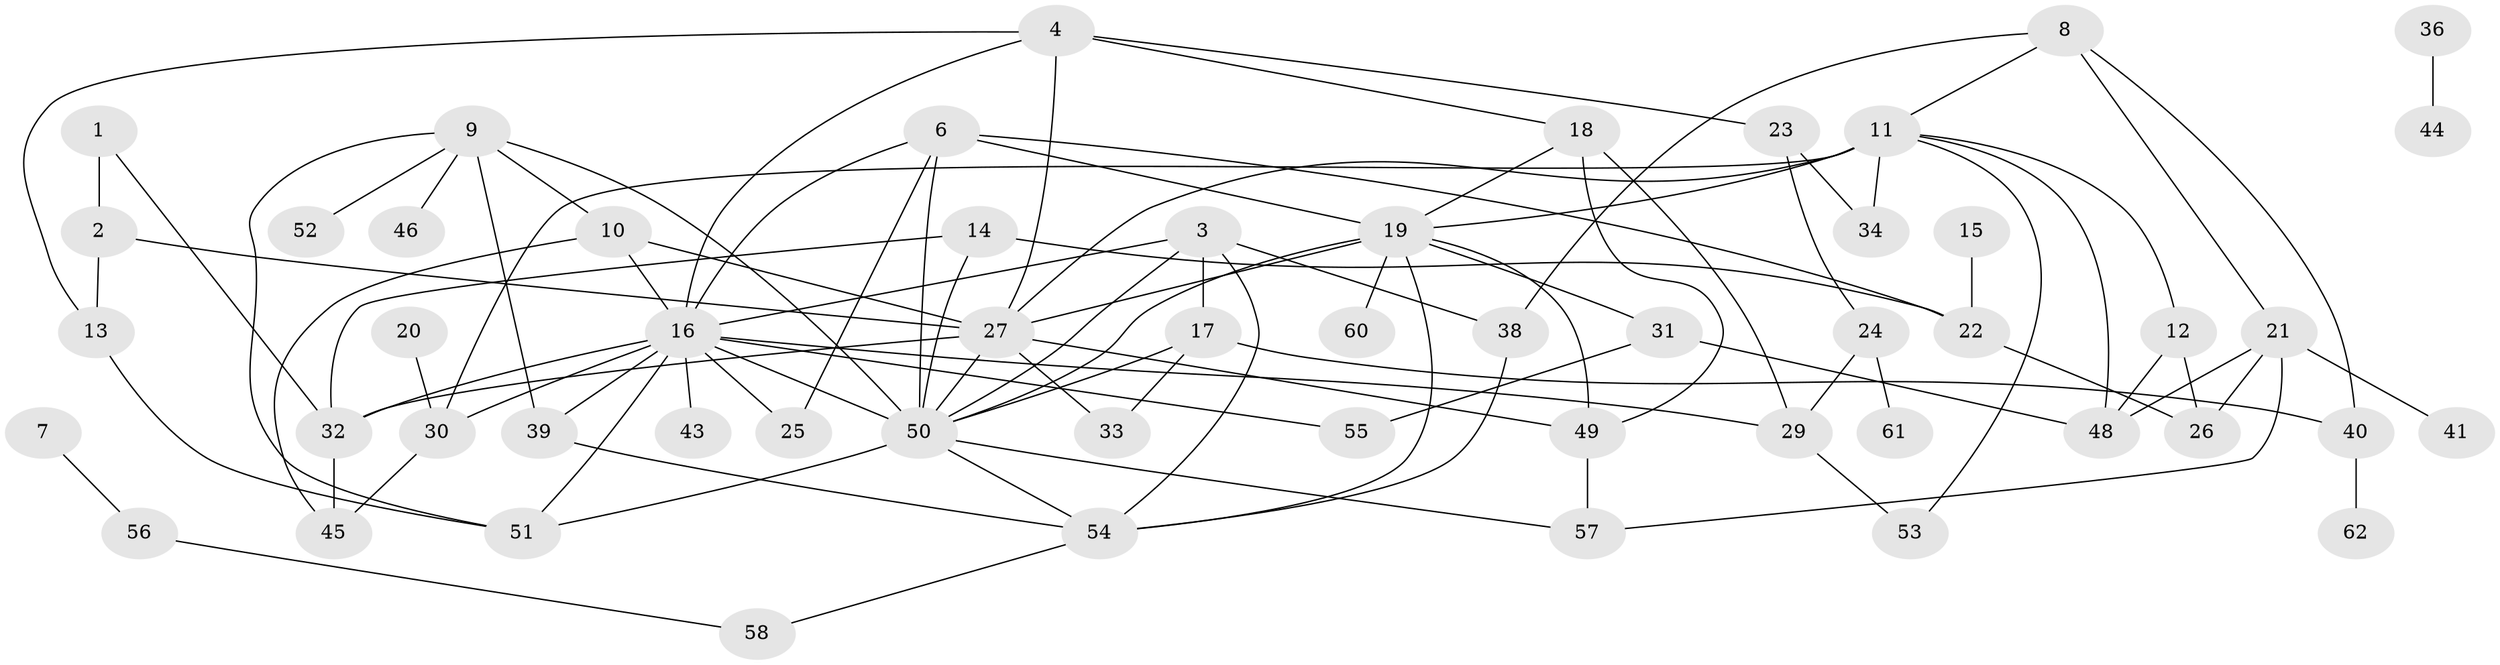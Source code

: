 // original degree distribution, {1: 0.20967741935483872, 2: 0.22580645161290322, 5: 0.10483870967741936, 0: 0.056451612903225805, 4: 0.14516129032258066, 6: 0.03225806451612903, 3: 0.20967741935483872, 7: 0.008064516129032258, 8: 0.008064516129032258}
// Generated by graph-tools (version 1.1) at 2025/47/03/04/25 22:47:58]
// undirected, 55 vertices, 97 edges
graph export_dot {
  node [color=gray90,style=filled];
  1;
  2;
  3;
  4;
  6;
  7;
  8;
  9;
  10;
  11;
  12;
  13;
  14;
  15;
  16;
  17;
  18;
  19;
  20;
  21;
  22;
  23;
  24;
  25;
  26;
  27;
  29;
  30;
  31;
  32;
  33;
  34;
  36;
  38;
  39;
  40;
  41;
  43;
  44;
  45;
  46;
  48;
  49;
  50;
  51;
  52;
  53;
  54;
  55;
  56;
  57;
  58;
  60;
  61;
  62;
  1 -- 2 [weight=2.0];
  1 -- 32 [weight=1.0];
  2 -- 13 [weight=1.0];
  2 -- 27 [weight=1.0];
  3 -- 16 [weight=1.0];
  3 -- 17 [weight=1.0];
  3 -- 38 [weight=1.0];
  3 -- 50 [weight=1.0];
  3 -- 54 [weight=1.0];
  4 -- 13 [weight=1.0];
  4 -- 16 [weight=1.0];
  4 -- 18 [weight=1.0];
  4 -- 23 [weight=1.0];
  4 -- 27 [weight=1.0];
  6 -- 16 [weight=1.0];
  6 -- 19 [weight=2.0];
  6 -- 22 [weight=1.0];
  6 -- 25 [weight=1.0];
  6 -- 50 [weight=1.0];
  7 -- 56 [weight=1.0];
  8 -- 11 [weight=1.0];
  8 -- 21 [weight=1.0];
  8 -- 38 [weight=1.0];
  8 -- 40 [weight=1.0];
  9 -- 10 [weight=1.0];
  9 -- 39 [weight=1.0];
  9 -- 46 [weight=1.0];
  9 -- 50 [weight=1.0];
  9 -- 51 [weight=1.0];
  9 -- 52 [weight=1.0];
  10 -- 16 [weight=1.0];
  10 -- 27 [weight=1.0];
  10 -- 45 [weight=1.0];
  11 -- 12 [weight=1.0];
  11 -- 19 [weight=1.0];
  11 -- 27 [weight=2.0];
  11 -- 30 [weight=1.0];
  11 -- 34 [weight=1.0];
  11 -- 48 [weight=1.0];
  11 -- 53 [weight=1.0];
  12 -- 26 [weight=1.0];
  12 -- 48 [weight=1.0];
  13 -- 51 [weight=1.0];
  14 -- 22 [weight=1.0];
  14 -- 32 [weight=1.0];
  14 -- 50 [weight=1.0];
  15 -- 22 [weight=1.0];
  16 -- 25 [weight=1.0];
  16 -- 29 [weight=1.0];
  16 -- 30 [weight=1.0];
  16 -- 32 [weight=1.0];
  16 -- 39 [weight=2.0];
  16 -- 43 [weight=1.0];
  16 -- 50 [weight=3.0];
  16 -- 51 [weight=1.0];
  16 -- 55 [weight=1.0];
  17 -- 33 [weight=1.0];
  17 -- 40 [weight=1.0];
  17 -- 50 [weight=1.0];
  18 -- 19 [weight=1.0];
  18 -- 29 [weight=2.0];
  18 -- 49 [weight=1.0];
  19 -- 27 [weight=1.0];
  19 -- 31 [weight=1.0];
  19 -- 49 [weight=1.0];
  19 -- 50 [weight=1.0];
  19 -- 54 [weight=1.0];
  19 -- 60 [weight=1.0];
  20 -- 30 [weight=1.0];
  21 -- 26 [weight=1.0];
  21 -- 41 [weight=1.0];
  21 -- 48 [weight=1.0];
  21 -- 57 [weight=1.0];
  22 -- 26 [weight=1.0];
  23 -- 24 [weight=1.0];
  23 -- 34 [weight=1.0];
  24 -- 29 [weight=2.0];
  24 -- 61 [weight=1.0];
  27 -- 32 [weight=1.0];
  27 -- 33 [weight=1.0];
  27 -- 49 [weight=1.0];
  27 -- 50 [weight=1.0];
  29 -- 53 [weight=1.0];
  30 -- 45 [weight=1.0];
  31 -- 48 [weight=1.0];
  31 -- 55 [weight=1.0];
  32 -- 45 [weight=1.0];
  36 -- 44 [weight=1.0];
  38 -- 54 [weight=1.0];
  39 -- 54 [weight=1.0];
  40 -- 62 [weight=1.0];
  49 -- 57 [weight=1.0];
  50 -- 51 [weight=1.0];
  50 -- 54 [weight=1.0];
  50 -- 57 [weight=1.0];
  54 -- 58 [weight=1.0];
  56 -- 58 [weight=1.0];
}
